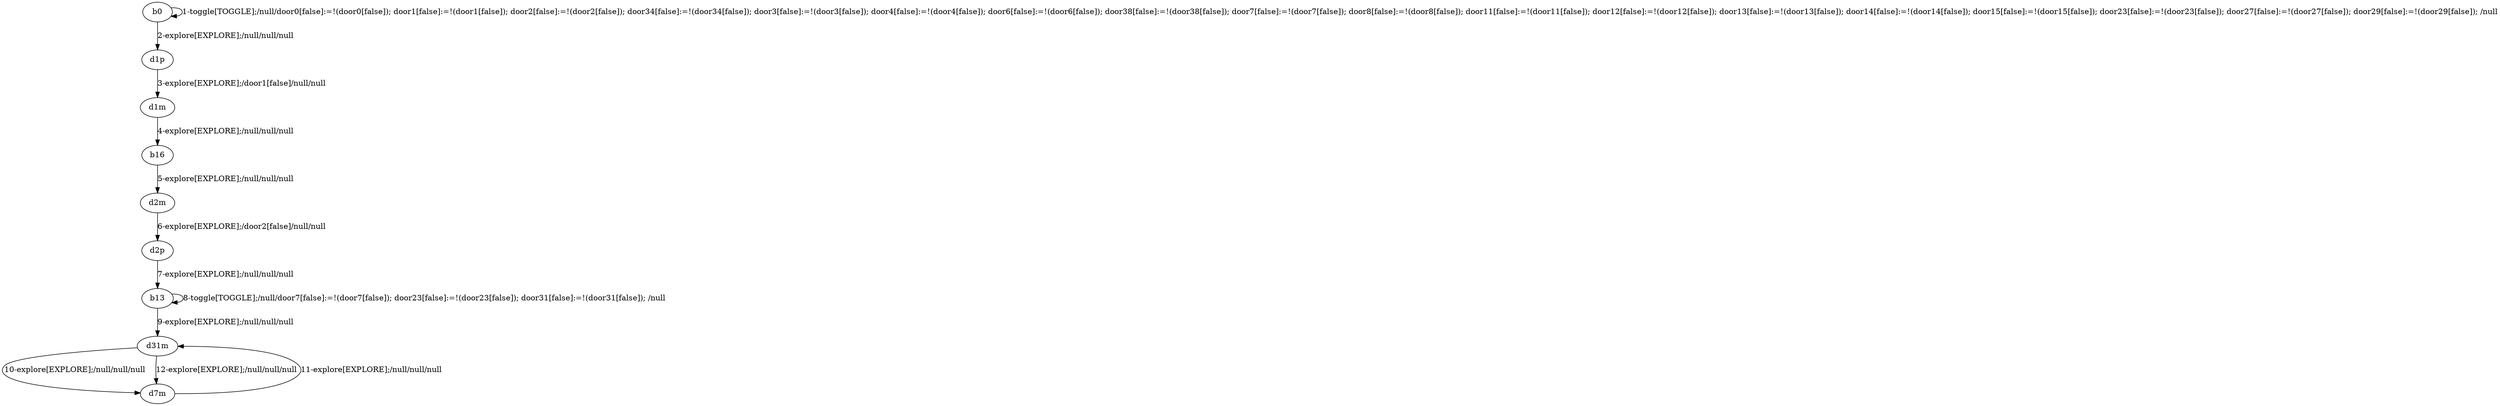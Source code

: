 # Total number of goals covered by this test: 5
# d7m --> d31m
# b13 --> d31m
# b13 --> b13
# d2p --> b13
# d31m --> d7m

digraph g {
"b0" -> "b0" [label = "1-toggle[TOGGLE];/null/door0[false]:=!(door0[false]); door1[false]:=!(door1[false]); door2[false]:=!(door2[false]); door34[false]:=!(door34[false]); door3[false]:=!(door3[false]); door4[false]:=!(door4[false]); door6[false]:=!(door6[false]); door38[false]:=!(door38[false]); door7[false]:=!(door7[false]); door8[false]:=!(door8[false]); door11[false]:=!(door11[false]); door12[false]:=!(door12[false]); door13[false]:=!(door13[false]); door14[false]:=!(door14[false]); door15[false]:=!(door15[false]); door23[false]:=!(door23[false]); door27[false]:=!(door27[false]); door29[false]:=!(door29[false]); /null"];
"b0" -> "d1p" [label = "2-explore[EXPLORE];/null/null/null"];
"d1p" -> "d1m" [label = "3-explore[EXPLORE];/door1[false]/null/null"];
"d1m" -> "b16" [label = "4-explore[EXPLORE];/null/null/null"];
"b16" -> "d2m" [label = "5-explore[EXPLORE];/null/null/null"];
"d2m" -> "d2p" [label = "6-explore[EXPLORE];/door2[false]/null/null"];
"d2p" -> "b13" [label = "7-explore[EXPLORE];/null/null/null"];
"b13" -> "b13" [label = "8-toggle[TOGGLE];/null/door7[false]:=!(door7[false]); door23[false]:=!(door23[false]); door31[false]:=!(door31[false]); /null"];
"b13" -> "d31m" [label = "9-explore[EXPLORE];/null/null/null"];
"d31m" -> "d7m" [label = "10-explore[EXPLORE];/null/null/null"];
"d7m" -> "d31m" [label = "11-explore[EXPLORE];/null/null/null"];
"d31m" -> "d7m" [label = "12-explore[EXPLORE];/null/null/null"];
}